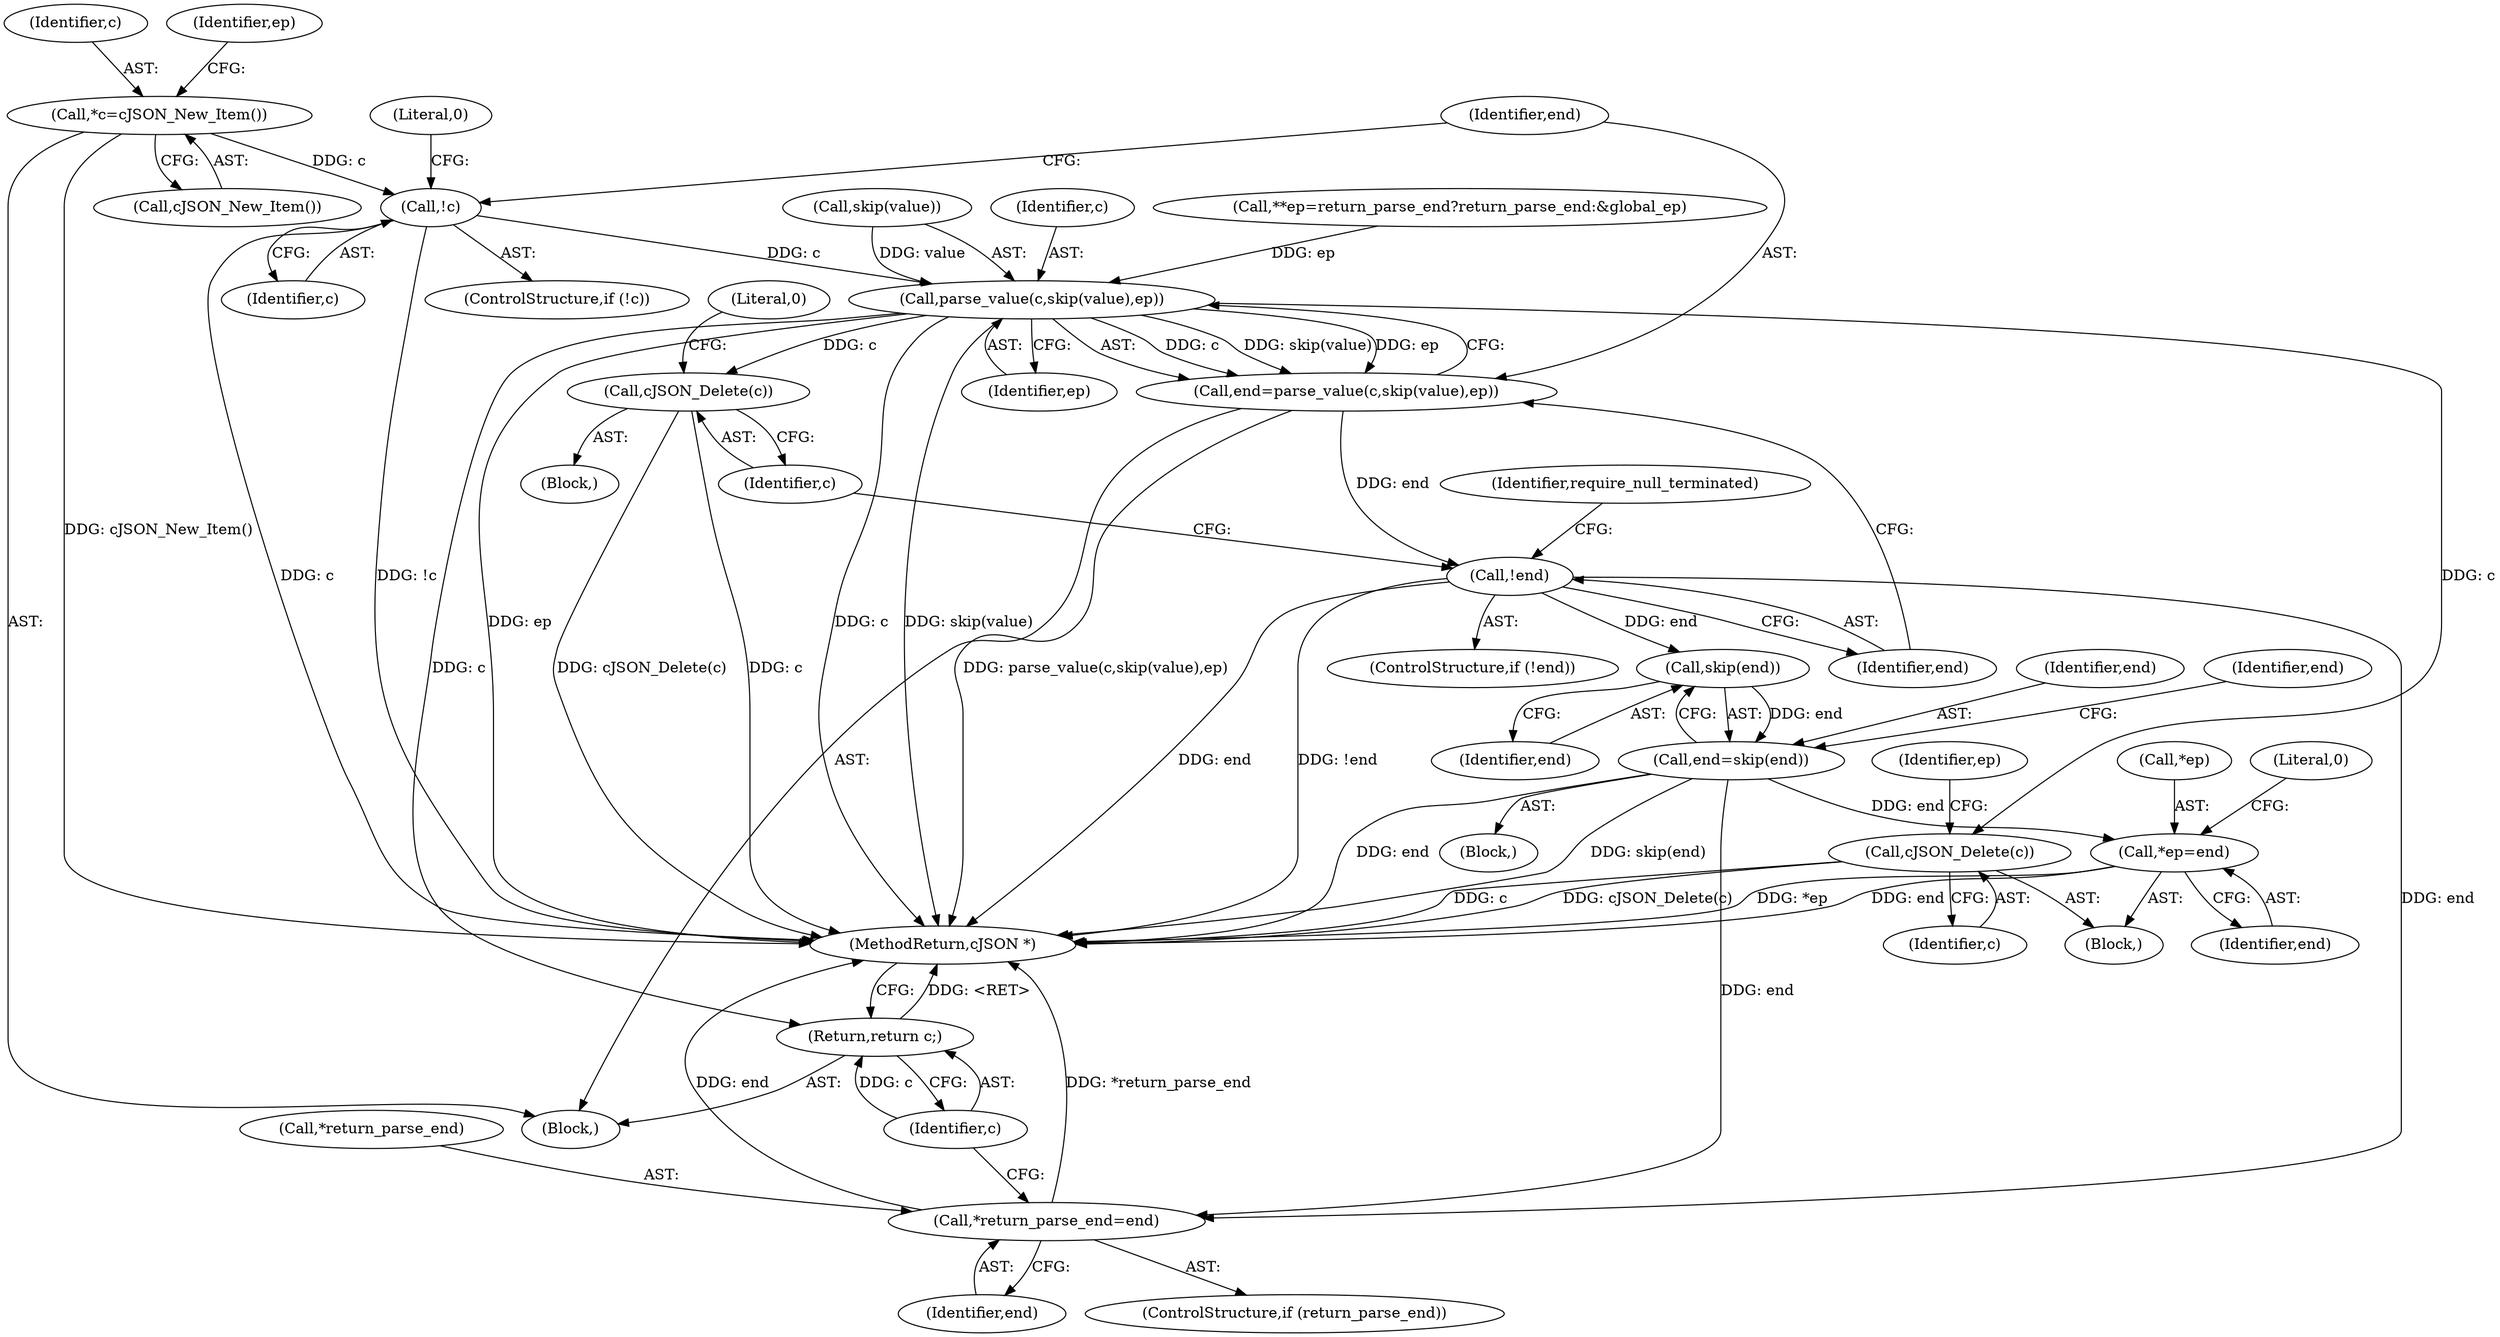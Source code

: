 digraph "0_iperf_91f2fa59e8ed80dfbf400add0164ee0e508e412a_26@pointer" {
"1000129" [label="(Call,!c)"];
"1000121" [label="(Call,*c=cJSON_New_Item())"];
"1000135" [label="(Call,parse_value(c,skip(value),ep))"];
"1000133" [label="(Call,end=parse_value(c,skip(value),ep))"];
"1000141" [label="(Call,!end)"];
"1000153" [label="(Call,skip(end))"];
"1000151" [label="(Call,end=skip(end))"];
"1000161" [label="(Call,*ep=end)"];
"1000169" [label="(Call,*return_parse_end=end)"];
"1000144" [label="(Call,cJSON_Delete(c))"];
"1000159" [label="(Call,cJSON_Delete(c))"];
"1000173" [label="(Return,return c;)"];
"1000130" [label="(Identifier,c)"];
"1000123" [label="(Call,cJSON_New_Item())"];
"1000113" [label="(Call,**ep=return_parse_end?return_parse_end:&global_ep)"];
"1000145" [label="(Identifier,c)"];
"1000172" [label="(Identifier,end)"];
"1000142" [label="(Identifier,end)"];
"1000140" [label="(ControlStructure,if (!end))"];
"1000161" [label="(Call,*ep=end)"];
"1000170" [label="(Call,*return_parse_end)"];
"1000137" [label="(Call,skip(value))"];
"1000160" [label="(Identifier,c)"];
"1000150" [label="(Block,)"];
"1000122" [label="(Identifier,c)"];
"1000175" [label="(MethodReturn,cJSON *)"];
"1000164" [label="(Identifier,end)"];
"1000163" [label="(Identifier,ep)"];
"1000144" [label="(Call,cJSON_Delete(c))"];
"1000162" [label="(Call,*ep)"];
"1000136" [label="(Identifier,c)"];
"1000143" [label="(Block,)"];
"1000152" [label="(Identifier,end)"];
"1000166" [label="(Literal,0)"];
"1000126" [label="(Identifier,ep)"];
"1000147" [label="(Literal,0)"];
"1000134" [label="(Identifier,end)"];
"1000159" [label="(Call,cJSON_Delete(c))"];
"1000167" [label="(ControlStructure,if (return_parse_end))"];
"1000132" [label="(Literal,0)"];
"1000135" [label="(Call,parse_value(c,skip(value),ep))"];
"1000174" [label="(Identifier,c)"];
"1000157" [label="(Identifier,end)"];
"1000128" [label="(ControlStructure,if (!c))"];
"1000158" [label="(Block,)"];
"1000169" [label="(Call,*return_parse_end=end)"];
"1000153" [label="(Call,skip(end))"];
"1000173" [label="(Return,return c;)"];
"1000149" [label="(Identifier,require_null_terminated)"];
"1000151" [label="(Call,end=skip(end))"];
"1000141" [label="(Call,!end)"];
"1000107" [label="(Block,)"];
"1000129" [label="(Call,!c)"];
"1000133" [label="(Call,end=parse_value(c,skip(value),ep))"];
"1000154" [label="(Identifier,end)"];
"1000139" [label="(Identifier,ep)"];
"1000121" [label="(Call,*c=cJSON_New_Item())"];
"1000129" -> "1000128"  [label="AST: "];
"1000129" -> "1000130"  [label="CFG: "];
"1000130" -> "1000129"  [label="AST: "];
"1000132" -> "1000129"  [label="CFG: "];
"1000134" -> "1000129"  [label="CFG: "];
"1000129" -> "1000175"  [label="DDG: c"];
"1000129" -> "1000175"  [label="DDG: !c"];
"1000121" -> "1000129"  [label="DDG: c"];
"1000129" -> "1000135"  [label="DDG: c"];
"1000121" -> "1000107"  [label="AST: "];
"1000121" -> "1000123"  [label="CFG: "];
"1000122" -> "1000121"  [label="AST: "];
"1000123" -> "1000121"  [label="AST: "];
"1000126" -> "1000121"  [label="CFG: "];
"1000121" -> "1000175"  [label="DDG: cJSON_New_Item()"];
"1000135" -> "1000133"  [label="AST: "];
"1000135" -> "1000139"  [label="CFG: "];
"1000136" -> "1000135"  [label="AST: "];
"1000137" -> "1000135"  [label="AST: "];
"1000139" -> "1000135"  [label="AST: "];
"1000133" -> "1000135"  [label="CFG: "];
"1000135" -> "1000175"  [label="DDG: ep"];
"1000135" -> "1000175"  [label="DDG: c"];
"1000135" -> "1000175"  [label="DDG: skip(value)"];
"1000135" -> "1000133"  [label="DDG: c"];
"1000135" -> "1000133"  [label="DDG: skip(value)"];
"1000135" -> "1000133"  [label="DDG: ep"];
"1000137" -> "1000135"  [label="DDG: value"];
"1000113" -> "1000135"  [label="DDG: ep"];
"1000135" -> "1000144"  [label="DDG: c"];
"1000135" -> "1000159"  [label="DDG: c"];
"1000135" -> "1000173"  [label="DDG: c"];
"1000133" -> "1000107"  [label="AST: "];
"1000134" -> "1000133"  [label="AST: "];
"1000142" -> "1000133"  [label="CFG: "];
"1000133" -> "1000175"  [label="DDG: parse_value(c,skip(value),ep)"];
"1000133" -> "1000141"  [label="DDG: end"];
"1000141" -> "1000140"  [label="AST: "];
"1000141" -> "1000142"  [label="CFG: "];
"1000142" -> "1000141"  [label="AST: "];
"1000145" -> "1000141"  [label="CFG: "];
"1000149" -> "1000141"  [label="CFG: "];
"1000141" -> "1000175"  [label="DDG: end"];
"1000141" -> "1000175"  [label="DDG: !end"];
"1000141" -> "1000153"  [label="DDG: end"];
"1000141" -> "1000169"  [label="DDG: end"];
"1000153" -> "1000151"  [label="AST: "];
"1000153" -> "1000154"  [label="CFG: "];
"1000154" -> "1000153"  [label="AST: "];
"1000151" -> "1000153"  [label="CFG: "];
"1000153" -> "1000151"  [label="DDG: end"];
"1000151" -> "1000150"  [label="AST: "];
"1000152" -> "1000151"  [label="AST: "];
"1000157" -> "1000151"  [label="CFG: "];
"1000151" -> "1000175"  [label="DDG: end"];
"1000151" -> "1000175"  [label="DDG: skip(end)"];
"1000151" -> "1000161"  [label="DDG: end"];
"1000151" -> "1000169"  [label="DDG: end"];
"1000161" -> "1000158"  [label="AST: "];
"1000161" -> "1000164"  [label="CFG: "];
"1000162" -> "1000161"  [label="AST: "];
"1000164" -> "1000161"  [label="AST: "];
"1000166" -> "1000161"  [label="CFG: "];
"1000161" -> "1000175"  [label="DDG: *ep"];
"1000161" -> "1000175"  [label="DDG: end"];
"1000169" -> "1000167"  [label="AST: "];
"1000169" -> "1000172"  [label="CFG: "];
"1000170" -> "1000169"  [label="AST: "];
"1000172" -> "1000169"  [label="AST: "];
"1000174" -> "1000169"  [label="CFG: "];
"1000169" -> "1000175"  [label="DDG: *return_parse_end"];
"1000169" -> "1000175"  [label="DDG: end"];
"1000144" -> "1000143"  [label="AST: "];
"1000144" -> "1000145"  [label="CFG: "];
"1000145" -> "1000144"  [label="AST: "];
"1000147" -> "1000144"  [label="CFG: "];
"1000144" -> "1000175"  [label="DDG: cJSON_Delete(c)"];
"1000144" -> "1000175"  [label="DDG: c"];
"1000159" -> "1000158"  [label="AST: "];
"1000159" -> "1000160"  [label="CFG: "];
"1000160" -> "1000159"  [label="AST: "];
"1000163" -> "1000159"  [label="CFG: "];
"1000159" -> "1000175"  [label="DDG: cJSON_Delete(c)"];
"1000159" -> "1000175"  [label="DDG: c"];
"1000173" -> "1000107"  [label="AST: "];
"1000173" -> "1000174"  [label="CFG: "];
"1000174" -> "1000173"  [label="AST: "];
"1000175" -> "1000173"  [label="CFG: "];
"1000173" -> "1000175"  [label="DDG: <RET>"];
"1000174" -> "1000173"  [label="DDG: c"];
}
